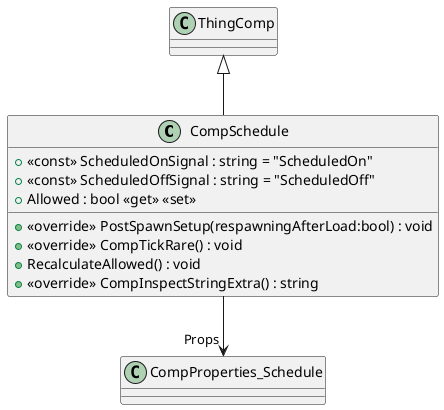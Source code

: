 @startuml
class CompSchedule {
    + <<const>> ScheduledOnSignal : string = "ScheduledOn"
    + <<const>> ScheduledOffSignal : string = "ScheduledOff"
    + Allowed : bool <<get>> <<set>>
    + <<override>> PostSpawnSetup(respawningAfterLoad:bool) : void
    + <<override>> CompTickRare() : void
    + RecalculateAllowed() : void
    + <<override>> CompInspectStringExtra() : string
}
ThingComp <|-- CompSchedule
CompSchedule --> "Props" CompProperties_Schedule
@enduml
